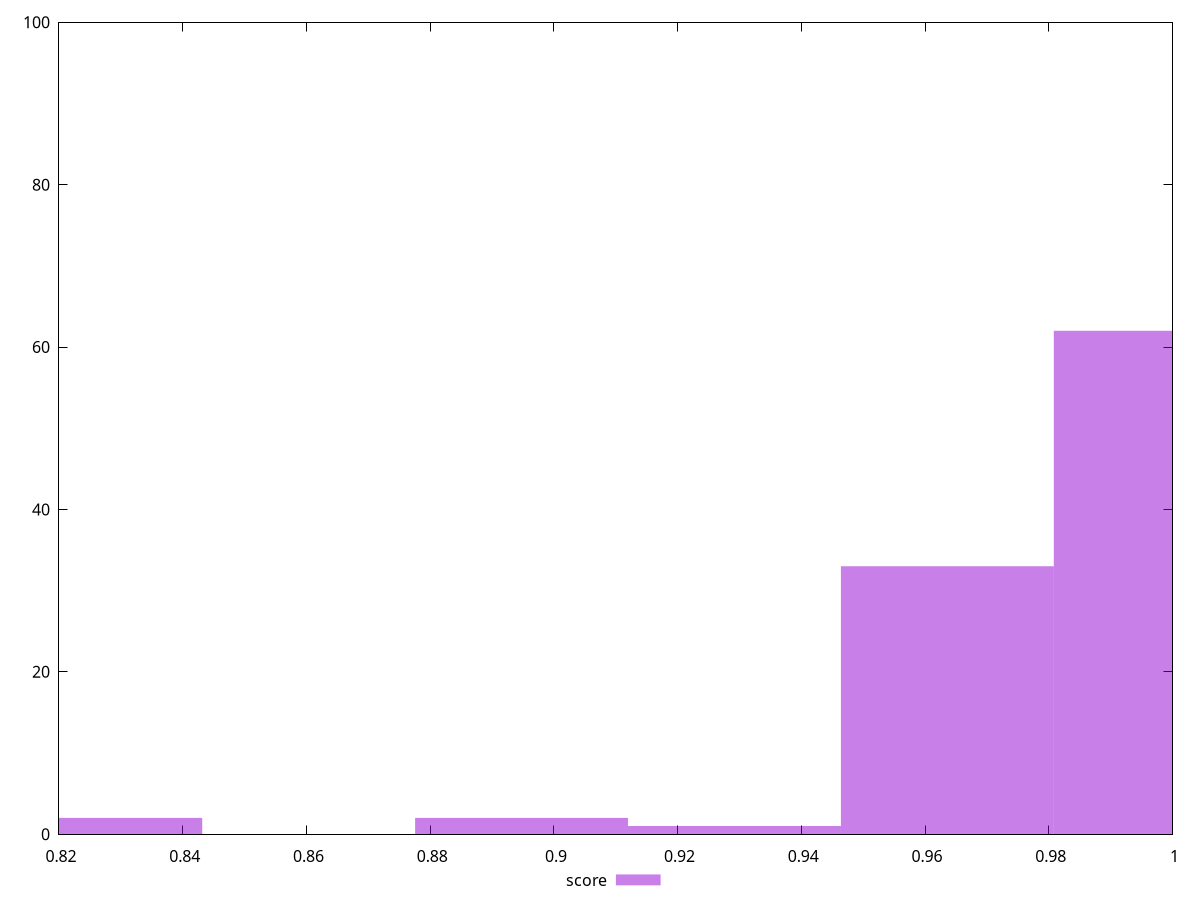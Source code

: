 reset

$score <<EOF
0.9636041636070433 33
0.9980185980215805 62
0.8947752947779688 2
0.8259464259488942 2
0.929189729192506 1
EOF

set key outside below
set boxwidth 0.03441443441453726
set xrange [0.82:1]
set yrange [0:100]
set trange [0:100]
set style fill transparent solid 0.5 noborder
set terminal svg size 640, 490 enhanced background rgb 'white'
set output "report_00019_2021-02-10T18-14-37.922Z//max-potential-fid/samples/pages+cached+noadtech+nomedia/score/histogram.svg"

plot $score title "score" with boxes

reset

